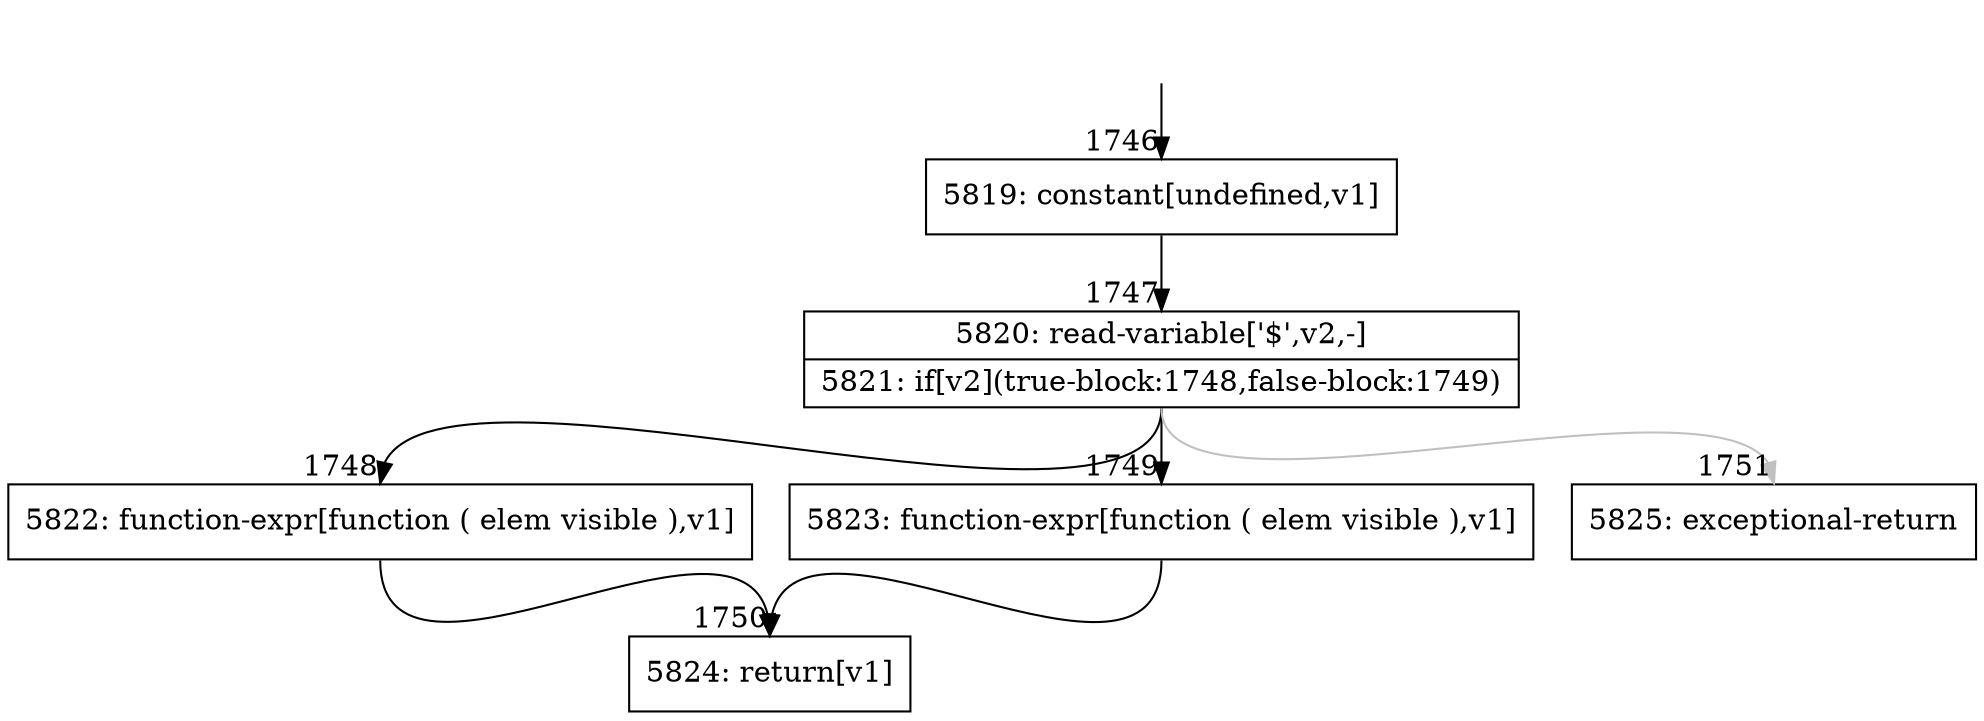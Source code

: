 digraph {
rankdir="TD"
BB_entry140[shape=none,label=""];
BB_entry140 -> BB1746 [tailport=s, headport=n, headlabel="    1746"]
BB1746 [shape=record label="{5819: constant[undefined,v1]}" ] 
BB1746 -> BB1747 [tailport=s, headport=n, headlabel="      1747"]
BB1747 [shape=record label="{5820: read-variable['$',v2,-]|5821: if[v2](true-block:1748,false-block:1749)}" ] 
BB1747 -> BB1748 [tailport=s, headport=n, headlabel="      1748"]
BB1747 -> BB1749 [tailport=s, headport=n, headlabel="      1749"]
BB1747 -> BB1751 [tailport=s, headport=n, color=gray, headlabel="      1751"]
BB1748 [shape=record label="{5822: function-expr[function ( elem visible ),v1]}" ] 
BB1748 -> BB1750 [tailport=s, headport=n, headlabel="      1750"]
BB1749 [shape=record label="{5823: function-expr[function ( elem visible ),v1]}" ] 
BB1749 -> BB1750 [tailport=s, headport=n]
BB1750 [shape=record label="{5824: return[v1]}" ] 
BB1751 [shape=record label="{5825: exceptional-return}" ] 
//#$~ 1547
}
